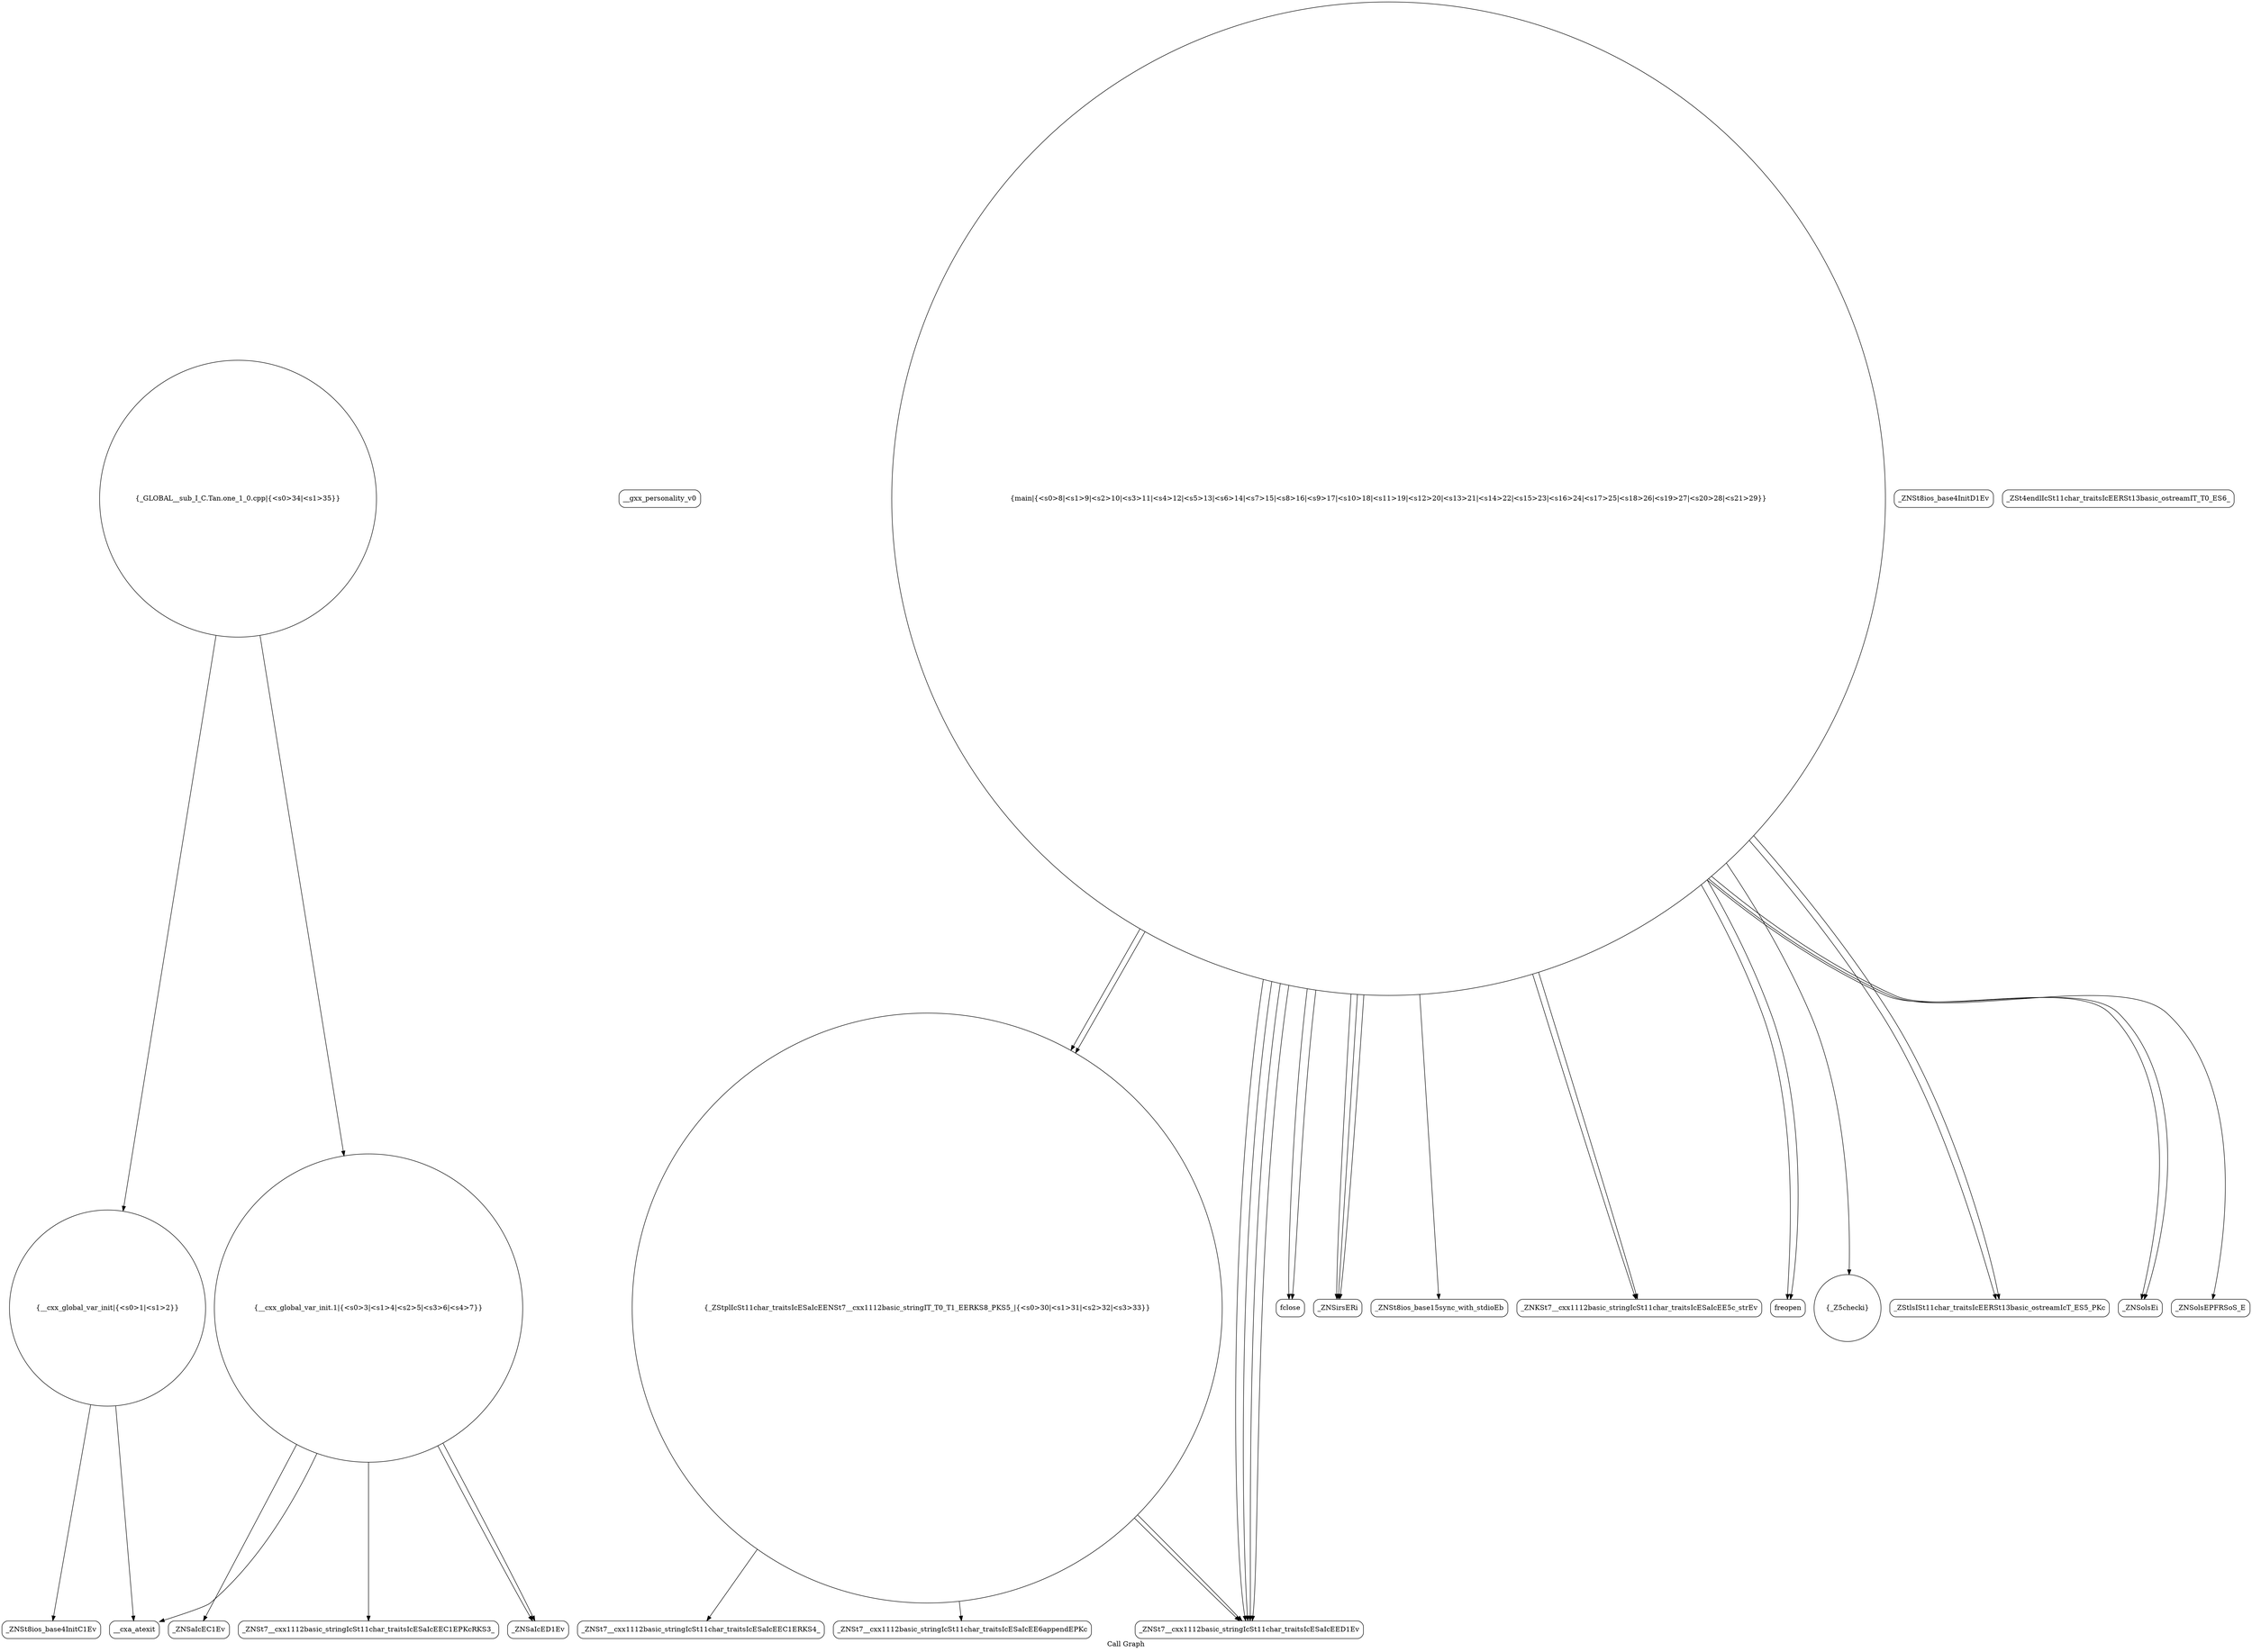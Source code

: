 digraph "Call Graph" {
	label="Call Graph";

	Node0x55bf28c6a140 [shape=record,shape=circle,label="{__cxx_global_var_init|{<s0>1|<s1>2}}"];
	Node0x55bf28c6a140:s0 -> Node0x55bf28c6a5d0[color=black];
	Node0x55bf28c6a140:s1 -> Node0x55bf28c6a6d0[color=black];
	Node0x55bf28c6a8d0 [shape=record,shape=Mrecord,label="{__gxx_personality_v0}"];
	Node0x55bf28c6ac50 [shape=record,shape=circle,label="{_ZStplIcSt11char_traitsIcESaIcEENSt7__cxx1112basic_stringIT_T0_T1_EERKS8_PKS5_|{<s0>30|<s1>31|<s2>32|<s3>33}}"];
	Node0x55bf28c6ac50:s0 -> Node0x55bf28c6b050[color=black];
	Node0x55bf28c6ac50:s1 -> Node0x55bf28c6b0d0[color=black];
	Node0x55bf28c6ac50:s2 -> Node0x55bf28c6a9d0[color=black];
	Node0x55bf28c6ac50:s3 -> Node0x55bf28c6a9d0[color=black];
	Node0x55bf28c6afd0 [shape=record,shape=Mrecord,label="{fclose}"];
	Node0x55bf28c6a650 [shape=record,shape=Mrecord,label="{_ZNSt8ios_base4InitD1Ev}"];
	Node0x55bf28c6a9d0 [shape=record,shape=Mrecord,label="{_ZNSt7__cxx1112basic_stringIcSt11char_traitsIcESaIcEED1Ev}"];
	Node0x55bf28c6ad50 [shape=record,shape=Mrecord,label="{_ZNSirsERi}"];
	Node0x55bf28c6b0d0 [shape=record,shape=Mrecord,label="{_ZNSt7__cxx1112basic_stringIcSt11char_traitsIcESaIcEE6appendEPKc}"];
	Node0x55bf28c6a750 [shape=record,shape=circle,label="{__cxx_global_var_init.1|{<s0>3|<s1>4|<s2>5|<s3>6|<s4>7}}"];
	Node0x55bf28c6a750:s0 -> Node0x55bf28c6a7d0[color=black];
	Node0x55bf28c6a750:s1 -> Node0x55bf28c6a850[color=black];
	Node0x55bf28c6a750:s2 -> Node0x55bf28c6a950[color=black];
	Node0x55bf28c6a750:s3 -> Node0x55bf28c6a6d0[color=black];
	Node0x55bf28c6a750:s4 -> Node0x55bf28c6a950[color=black];
	Node0x55bf28c6aad0 [shape=record,shape=circle,label="{main|{<s0>8|<s1>9|<s2>10|<s3>11|<s4>12|<s5>13|<s6>14|<s7>15|<s8>16|<s9>17|<s10>18|<s11>19|<s12>20|<s13>21|<s14>22|<s15>23|<s16>24|<s17>25|<s18>26|<s19>27|<s20>28|<s21>29}}"];
	Node0x55bf28c6aad0:s0 -> Node0x55bf28c6ab50[color=black];
	Node0x55bf28c6aad0:s1 -> Node0x55bf28c6ac50[color=black];
	Node0x55bf28c6aad0:s2 -> Node0x55bf28c6acd0[color=black];
	Node0x55bf28c6aad0:s3 -> Node0x55bf28c6abd0[color=black];
	Node0x55bf28c6aad0:s4 -> Node0x55bf28c6a9d0[color=black];
	Node0x55bf28c6aad0:s5 -> Node0x55bf28c6ac50[color=black];
	Node0x55bf28c6aad0:s6 -> Node0x55bf28c6acd0[color=black];
	Node0x55bf28c6aad0:s7 -> Node0x55bf28c6abd0[color=black];
	Node0x55bf28c6aad0:s8 -> Node0x55bf28c6a9d0[color=black];
	Node0x55bf28c6aad0:s9 -> Node0x55bf28c6ad50[color=black];
	Node0x55bf28c6aad0:s10 -> Node0x55bf28c6ad50[color=black];
	Node0x55bf28c6aad0:s11 -> Node0x55bf28c6ad50[color=black];
	Node0x55bf28c6aad0:s12 -> Node0x55bf28c6aa50[color=black];
	Node0x55bf28c6aad0:s13 -> Node0x55bf28c6a9d0[color=black];
	Node0x55bf28c6aad0:s14 -> Node0x55bf28c6a9d0[color=black];
	Node0x55bf28c6aad0:s15 -> Node0x55bf28c6add0[color=black];
	Node0x55bf28c6aad0:s16 -> Node0x55bf28c6ae50[color=black];
	Node0x55bf28c6aad0:s17 -> Node0x55bf28c6add0[color=black];
	Node0x55bf28c6aad0:s18 -> Node0x55bf28c6ae50[color=black];
	Node0x55bf28c6aad0:s19 -> Node0x55bf28c6aed0[color=black];
	Node0x55bf28c6aad0:s20 -> Node0x55bf28c6afd0[color=black];
	Node0x55bf28c6aad0:s21 -> Node0x55bf28c6afd0[color=black];
	Node0x55bf28c6ae50 [shape=record,shape=Mrecord,label="{_ZNSolsEi}"];
	Node0x55bf28c6a850 [shape=record,shape=Mrecord,label="{_ZNSt7__cxx1112basic_stringIcSt11char_traitsIcESaIcEEC1EPKcRKS3_}"];
	Node0x55bf28c6abd0 [shape=record,shape=Mrecord,label="{freopen}"];
	Node0x55bf28c6af50 [shape=record,shape=Mrecord,label="{_ZSt4endlIcSt11char_traitsIcEERSt13basic_ostreamIT_T0_ES6_}"];
	Node0x55bf28c6a5d0 [shape=record,shape=Mrecord,label="{_ZNSt8ios_base4InitC1Ev}"];
	Node0x55bf28c6a950 [shape=record,shape=Mrecord,label="{_ZNSaIcED1Ev}"];
	Node0x55bf28c6acd0 [shape=record,shape=Mrecord,label="{_ZNKSt7__cxx1112basic_stringIcSt11char_traitsIcESaIcEE5c_strEv}"];
	Node0x55bf28c6b050 [shape=record,shape=Mrecord,label="{_ZNSt7__cxx1112basic_stringIcSt11char_traitsIcESaIcEEC1ERKS4_}"];
	Node0x55bf28c6a6d0 [shape=record,shape=Mrecord,label="{__cxa_atexit}"];
	Node0x55bf28c6aa50 [shape=record,shape=circle,label="{_Z5checki}"];
	Node0x55bf28c6add0 [shape=record,shape=Mrecord,label="{_ZStlsISt11char_traitsIcEERSt13basic_ostreamIcT_ES5_PKc}"];
	Node0x55bf28c6b150 [shape=record,shape=circle,label="{_GLOBAL__sub_I_C.Tan.one_1_0.cpp|{<s0>34|<s1>35}}"];
	Node0x55bf28c6b150:s0 -> Node0x55bf28c6a140[color=black];
	Node0x55bf28c6b150:s1 -> Node0x55bf28c6a750[color=black];
	Node0x55bf28c6a7d0 [shape=record,shape=Mrecord,label="{_ZNSaIcEC1Ev}"];
	Node0x55bf28c6ab50 [shape=record,shape=Mrecord,label="{_ZNSt8ios_base15sync_with_stdioEb}"];
	Node0x55bf28c6aed0 [shape=record,shape=Mrecord,label="{_ZNSolsEPFRSoS_E}"];
}
